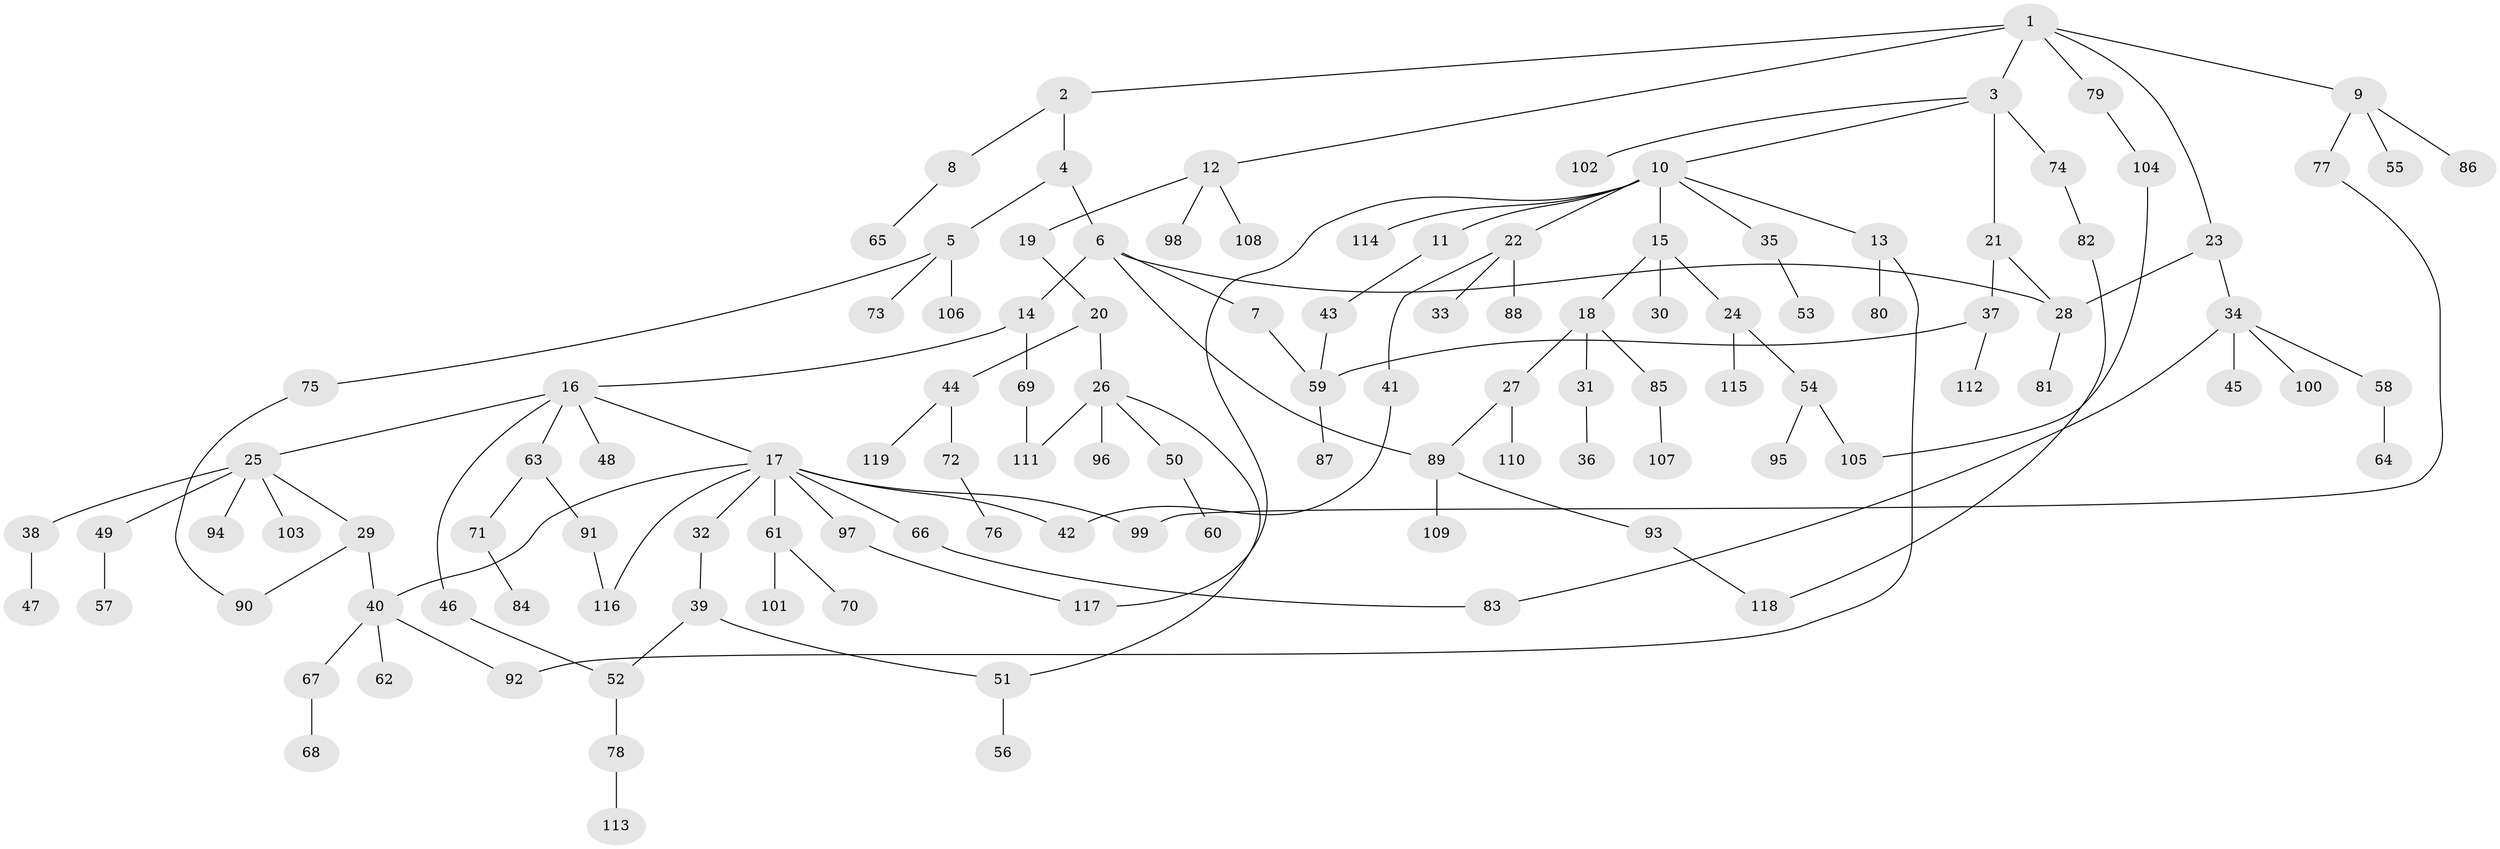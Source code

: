 // coarse degree distribution, {6: 0.03614457831325301, 3: 0.1686746987951807, 5: 0.060240963855421686, 4: 0.04819277108433735, 2: 0.21686746987951808, 8: 0.012048192771084338, 12: 0.012048192771084338, 7: 0.012048192771084338, 1: 0.43373493975903615}
// Generated by graph-tools (version 1.1) at 2025/23/03/03/25 07:23:33]
// undirected, 119 vertices, 136 edges
graph export_dot {
graph [start="1"]
  node [color=gray90,style=filled];
  1;
  2;
  3;
  4;
  5;
  6;
  7;
  8;
  9;
  10;
  11;
  12;
  13;
  14;
  15;
  16;
  17;
  18;
  19;
  20;
  21;
  22;
  23;
  24;
  25;
  26;
  27;
  28;
  29;
  30;
  31;
  32;
  33;
  34;
  35;
  36;
  37;
  38;
  39;
  40;
  41;
  42;
  43;
  44;
  45;
  46;
  47;
  48;
  49;
  50;
  51;
  52;
  53;
  54;
  55;
  56;
  57;
  58;
  59;
  60;
  61;
  62;
  63;
  64;
  65;
  66;
  67;
  68;
  69;
  70;
  71;
  72;
  73;
  74;
  75;
  76;
  77;
  78;
  79;
  80;
  81;
  82;
  83;
  84;
  85;
  86;
  87;
  88;
  89;
  90;
  91;
  92;
  93;
  94;
  95;
  96;
  97;
  98;
  99;
  100;
  101;
  102;
  103;
  104;
  105;
  106;
  107;
  108;
  109;
  110;
  111;
  112;
  113;
  114;
  115;
  116;
  117;
  118;
  119;
  1 -- 2;
  1 -- 3;
  1 -- 9;
  1 -- 12;
  1 -- 23;
  1 -- 79;
  2 -- 4;
  2 -- 8;
  3 -- 10;
  3 -- 21;
  3 -- 74;
  3 -- 102;
  4 -- 5;
  4 -- 6;
  5 -- 73;
  5 -- 75;
  5 -- 106;
  6 -- 7;
  6 -- 14;
  6 -- 28;
  6 -- 89;
  7 -- 59;
  8 -- 65;
  9 -- 55;
  9 -- 77;
  9 -- 86;
  10 -- 11;
  10 -- 13;
  10 -- 15;
  10 -- 22;
  10 -- 35;
  10 -- 114;
  10 -- 117;
  11 -- 43;
  12 -- 19;
  12 -- 98;
  12 -- 108;
  13 -- 80;
  13 -- 92;
  14 -- 16;
  14 -- 69;
  15 -- 18;
  15 -- 24;
  15 -- 30;
  16 -- 17;
  16 -- 25;
  16 -- 46;
  16 -- 48;
  16 -- 63;
  17 -- 32;
  17 -- 40;
  17 -- 61;
  17 -- 66;
  17 -- 97;
  17 -- 116;
  17 -- 99;
  17 -- 42;
  18 -- 27;
  18 -- 31;
  18 -- 85;
  19 -- 20;
  20 -- 26;
  20 -- 44;
  21 -- 37;
  21 -- 28;
  22 -- 33;
  22 -- 41;
  22 -- 88;
  23 -- 28;
  23 -- 34;
  24 -- 54;
  24 -- 115;
  25 -- 29;
  25 -- 38;
  25 -- 49;
  25 -- 94;
  25 -- 103;
  26 -- 50;
  26 -- 96;
  26 -- 111;
  26 -- 51;
  27 -- 89;
  27 -- 110;
  28 -- 81;
  29 -- 90;
  29 -- 40;
  31 -- 36;
  32 -- 39;
  34 -- 45;
  34 -- 58;
  34 -- 100;
  34 -- 83;
  35 -- 53;
  37 -- 112;
  37 -- 59;
  38 -- 47;
  39 -- 51;
  39 -- 52;
  40 -- 62;
  40 -- 67;
  40 -- 92;
  41 -- 42;
  43 -- 59;
  44 -- 72;
  44 -- 119;
  46 -- 52;
  49 -- 57;
  50 -- 60;
  51 -- 56;
  52 -- 78;
  54 -- 95;
  54 -- 105;
  58 -- 64;
  59 -- 87;
  61 -- 70;
  61 -- 101;
  63 -- 71;
  63 -- 91;
  66 -- 83;
  67 -- 68;
  69 -- 111;
  71 -- 84;
  72 -- 76;
  74 -- 82;
  75 -- 90;
  77 -- 99;
  78 -- 113;
  79 -- 104;
  82 -- 118;
  85 -- 107;
  89 -- 93;
  89 -- 109;
  91 -- 116;
  93 -- 118;
  97 -- 117;
  104 -- 105;
}
